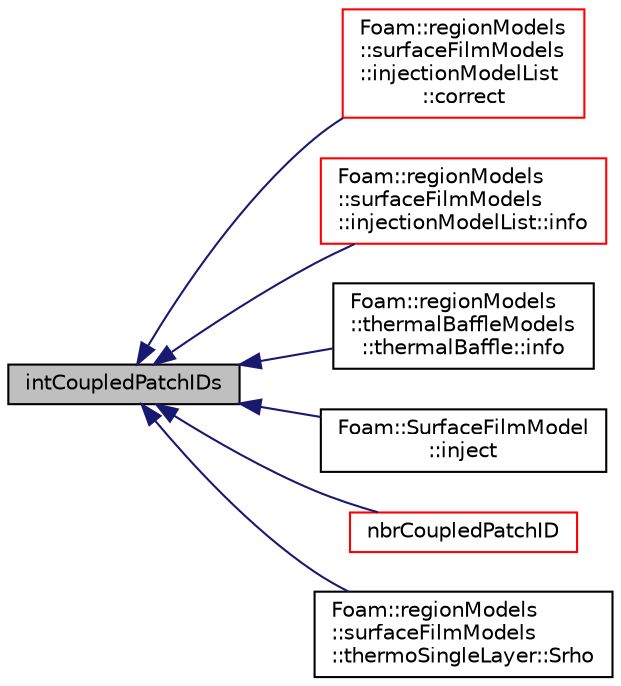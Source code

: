 digraph "intCoupledPatchIDs"
{
  bgcolor="transparent";
  edge [fontname="Helvetica",fontsize="10",labelfontname="Helvetica",labelfontsize="10"];
  node [fontname="Helvetica",fontsize="10",shape=record];
  rankdir="LR";
  Node1 [label="intCoupledPatchIDs",height=0.2,width=0.4,color="black", fillcolor="grey75", style="filled", fontcolor="black"];
  Node1 -> Node2 [dir="back",color="midnightblue",fontsize="10",style="solid",fontname="Helvetica"];
  Node2 [label="Foam::regionModels\l::surfaceFilmModels\l::injectionModelList\l::correct",height=0.2,width=0.4,color="red",URL="$a01094.html#ade7ea803eec5a45713b517ac8a73dcbe",tooltip="Correct. "];
  Node1 -> Node3 [dir="back",color="midnightblue",fontsize="10",style="solid",fontname="Helvetica"];
  Node3 [label="Foam::regionModels\l::surfaceFilmModels\l::injectionModelList::info",height=0.2,width=0.4,color="red",URL="$a01094.html#a535c2aef67becff77ed292ab0eceb44c",tooltip="Provide some info. "];
  Node1 -> Node4 [dir="back",color="midnightblue",fontsize="10",style="solid",fontname="Helvetica"];
  Node4 [label="Foam::regionModels\l::thermalBaffleModels\l::thermalBaffle::info",height=0.2,width=0.4,color="black",URL="$a02564.html#ac1b66fe77173de9e5e8542b2823d6071",tooltip="Provide some feedback. "];
  Node1 -> Node5 [dir="back",color="midnightblue",fontsize="10",style="solid",fontname="Helvetica"];
  Node5 [label="Foam::SurfaceFilmModel\l::inject",height=0.2,width=0.4,color="black",URL="$a02467.html#ad56021712258ad92961ed1dcb0941870",tooltip="Inject parcels into the cloud. "];
  Node1 -> Node6 [dir="back",color="midnightblue",fontsize="10",style="solid",fontname="Helvetica"];
  Node6 [label="nbrCoupledPatchID",height=0.2,width=0.4,color="red",URL="$a02120.html#ab75224234f0496ea2c9f2eed3f848d1a",tooltip="Return the coupled patch ID paired with coupled patch. "];
  Node1 -> Node7 [dir="back",color="midnightblue",fontsize="10",style="solid",fontname="Helvetica"];
  Node7 [label="Foam::regionModels\l::surfaceFilmModels\l::thermoSingleLayer::Srho",height=0.2,width=0.4,color="black",URL="$a02587.html#a0d934b56b1d65fceffbe07a692719aa2",tooltip="Return total mass source - Eulerian phase only. "];
}
